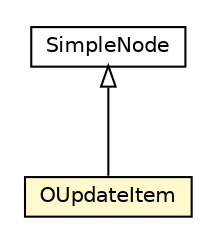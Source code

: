 #!/usr/local/bin/dot
#
# Class diagram 
# Generated by UMLGraph version R5_6-24-gf6e263 (http://www.umlgraph.org/)
#

digraph G {
	edge [fontname="Helvetica",fontsize=10,labelfontname="Helvetica",labelfontsize=10];
	node [fontname="Helvetica",fontsize=10,shape=plaintext];
	nodesep=0.25;
	ranksep=0.5;
	// com.orientechnologies.orient.core.sql.parser.OUpdateItem
	c7778845 [label=<<table title="com.orientechnologies.orient.core.sql.parser.OUpdateItem" border="0" cellborder="1" cellspacing="0" cellpadding="2" port="p" bgcolor="lemonChiffon" href="./OUpdateItem.html">
		<tr><td><table border="0" cellspacing="0" cellpadding="1">
<tr><td align="center" balign="center"> OUpdateItem </td></tr>
		</table></td></tr>
		</table>>, URL="./OUpdateItem.html", fontname="Helvetica", fontcolor="black", fontsize=10.0];
	// com.orientechnologies.orient.core.sql.parser.SimpleNode
	c7778908 [label=<<table title="com.orientechnologies.orient.core.sql.parser.SimpleNode" border="0" cellborder="1" cellspacing="0" cellpadding="2" port="p" href="./SimpleNode.html">
		<tr><td><table border="0" cellspacing="0" cellpadding="1">
<tr><td align="center" balign="center"> SimpleNode </td></tr>
		</table></td></tr>
		</table>>, URL="./SimpleNode.html", fontname="Helvetica", fontcolor="black", fontsize=10.0];
	//com.orientechnologies.orient.core.sql.parser.OUpdateItem extends com.orientechnologies.orient.core.sql.parser.SimpleNode
	c7778908:p -> c7778845:p [dir=back,arrowtail=empty];
}

